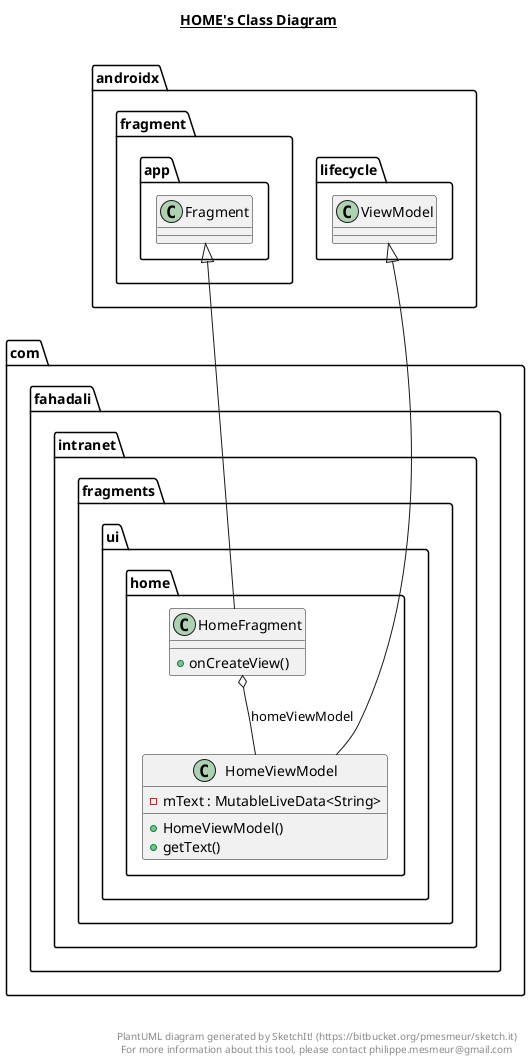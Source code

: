 @startuml

title __HOME's Class Diagram__\n

  namespace com.fahadali.intranet {
    namespace fragments.ui.home {
      class com.fahadali.intranet.fragments.ui.home.HomeFragment {
          + onCreateView()
      }
    }
  }
  

  namespace com.fahadali.intranet {
    namespace fragments.ui.home {
      class com.fahadali.intranet.fragments.ui.home.HomeViewModel {
          - mText : MutableLiveData<String>
          + HomeViewModel()
          + getText()
      }
    }
  }
  

  com.fahadali.intranet.fragments.ui.home.HomeFragment -up-|> androidx.fragment.app.Fragment
  com.fahadali.intranet.fragments.ui.home.HomeFragment o-- com.fahadali.intranet.fragments.ui.home.HomeViewModel : homeViewModel
  com.fahadali.intranet.fragments.ui.home.HomeViewModel -up-|> androidx.lifecycle.ViewModel


right footer


PlantUML diagram generated by SketchIt! (https://bitbucket.org/pmesmeur/sketch.it)
For more information about this tool, please contact philippe.mesmeur@gmail.com
endfooter

@enduml
